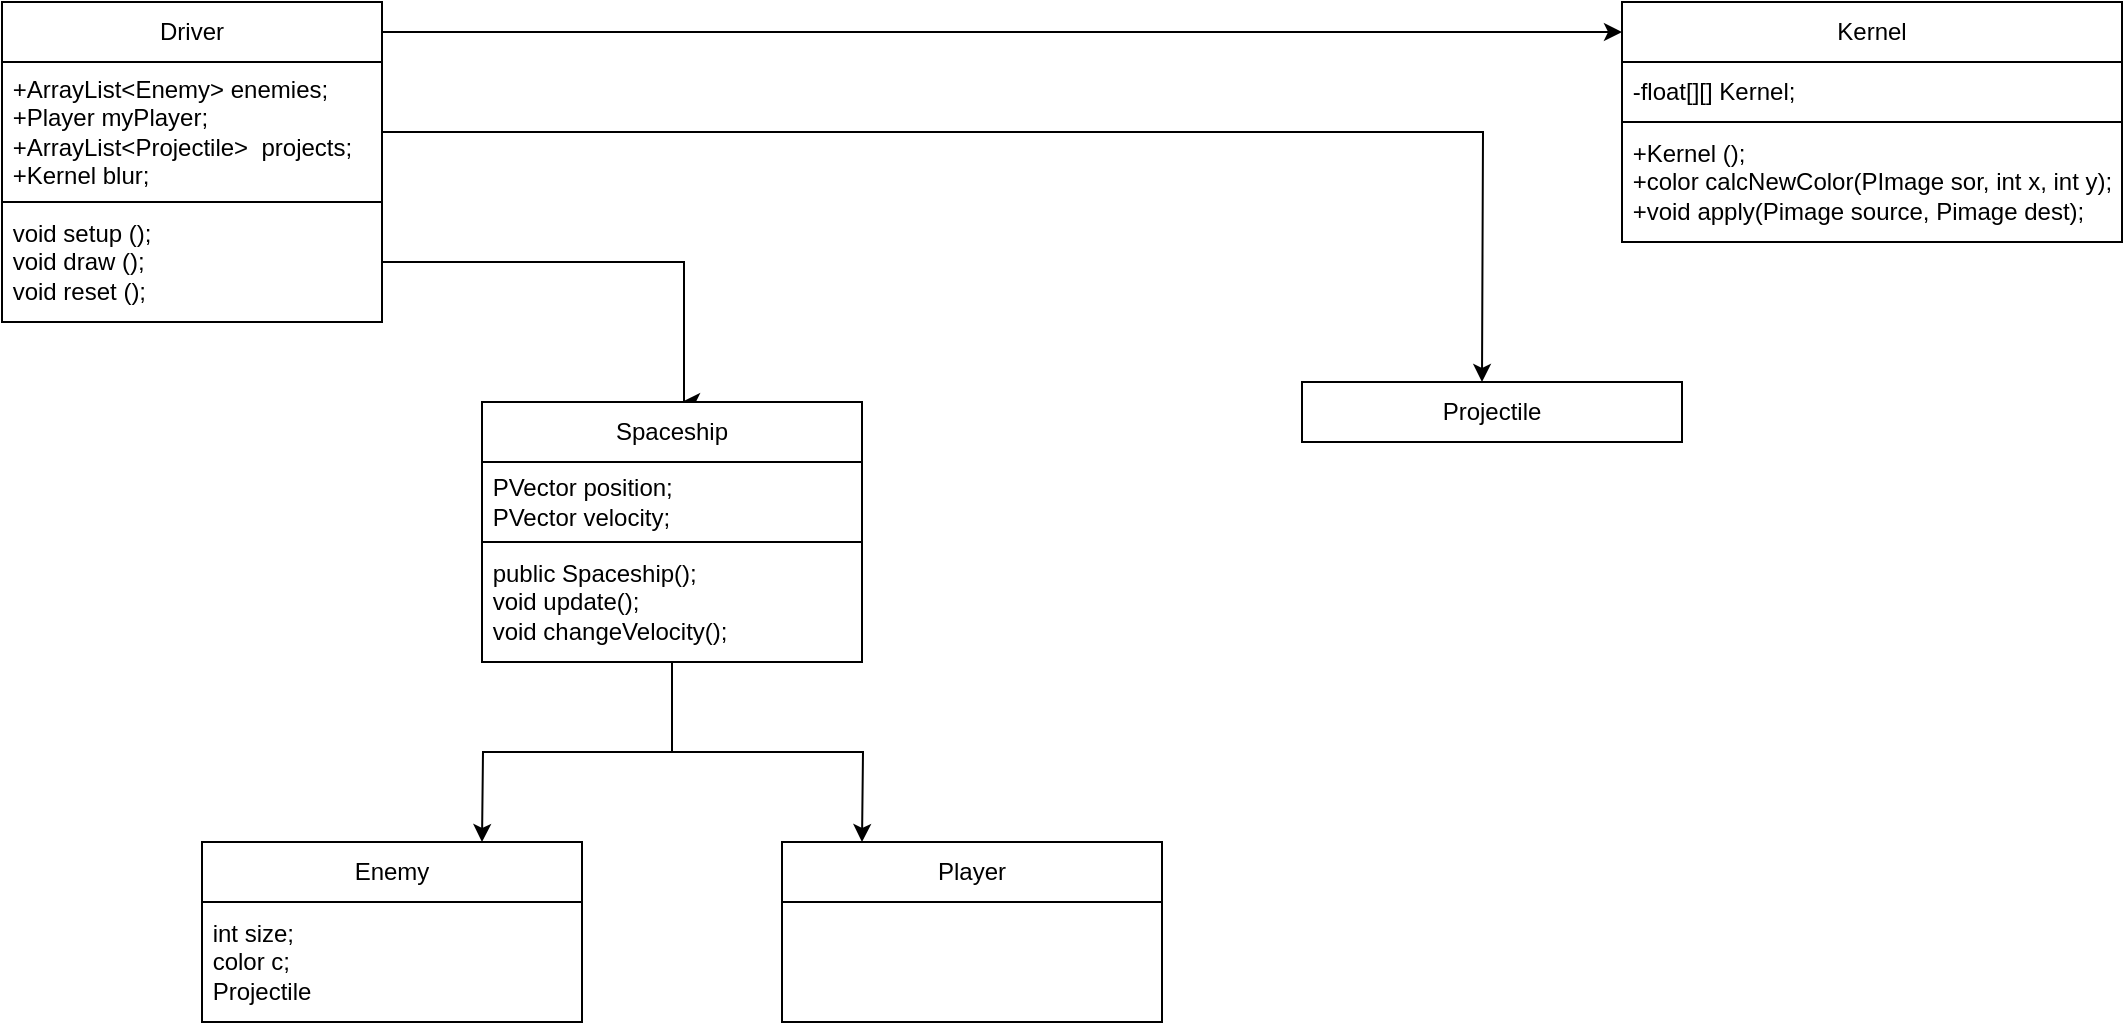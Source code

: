 <mxfile version="21.3.2" type="github">
  <diagram name="Page-1" id="e7e014a7-5840-1c2e-5031-d8a46d1fe8dd">
    <mxGraphModel dx="1221" dy="686" grid="1" gridSize="10" guides="1" tooltips="1" connect="1" arrows="1" fold="1" page="1" pageScale="1" pageWidth="1169" pageHeight="826" background="none" math="0" shadow="0">
      <root>
        <mxCell id="0" />
        <mxCell id="1" parent="0" />
        <mxCell id="Bj3Egmkld3hF2YVUXplE-45" style="edgeStyle=orthogonalEdgeStyle;rounded=0;orthogonalLoop=1;jettySize=auto;html=1;entryX=0;entryY=0.5;entryDx=0;entryDy=0;" edge="1" parent="1" source="Bj3Egmkld3hF2YVUXplE-41" target="Bj3Egmkld3hF2YVUXplE-48">
          <mxGeometry relative="1" as="geometry">
            <mxPoint x="440" y="135" as="targetPoint" />
          </mxGeometry>
        </mxCell>
        <mxCell id="Bj3Egmkld3hF2YVUXplE-41" value="Driver" style="rounded=0;whiteSpace=wrap;html=1;" vertex="1" parent="1">
          <mxGeometry x="60" y="120" width="190" height="30" as="geometry" />
        </mxCell>
        <mxCell id="Bj3Egmkld3hF2YVUXplE-46" style="edgeStyle=orthogonalEdgeStyle;rounded=0;orthogonalLoop=1;jettySize=auto;html=1;exitX=1;exitY=0.5;exitDx=0;exitDy=0;" edge="1" parent="1" source="Bj3Egmkld3hF2YVUXplE-42">
          <mxGeometry relative="1" as="geometry">
            <mxPoint x="400" y="320" as="targetPoint" />
            <Array as="points">
              <mxPoint x="250" y="250" />
              <mxPoint x="401" y="250" />
            </Array>
          </mxGeometry>
        </mxCell>
        <mxCell id="Bj3Egmkld3hF2YVUXplE-64" style="edgeStyle=orthogonalEdgeStyle;rounded=0;orthogonalLoop=1;jettySize=auto;html=1;exitX=1;exitY=0.5;exitDx=0;exitDy=0;" edge="1" parent="1" source="Bj3Egmkld3hF2YVUXplE-42">
          <mxGeometry relative="1" as="geometry">
            <mxPoint x="800" y="310" as="targetPoint" />
          </mxGeometry>
        </mxCell>
        <mxCell id="Bj3Egmkld3hF2YVUXplE-42" value="&amp;nbsp;+ArrayList&amp;lt;Enemy&amp;gt; enemies;&amp;nbsp;&lt;br&gt;&amp;nbsp;+Player myPlayer;&amp;nbsp;&lt;br&gt;&amp;nbsp;+ArrayList&amp;lt;Projectile&amp;gt;&amp;nbsp; projects;&lt;br&gt;&amp;nbsp;+Kernel blur;&amp;nbsp;&amp;nbsp;" style="rounded=0;whiteSpace=wrap;html=1;align=left;" vertex="1" parent="1">
          <mxGeometry x="60" y="150" width="190" height="70" as="geometry" />
        </mxCell>
        <mxCell id="Bj3Egmkld3hF2YVUXplE-44" value="&amp;nbsp;void setup ();&amp;nbsp;&lt;br&gt;&amp;nbsp;void draw ();&amp;nbsp;&lt;br&gt;&amp;nbsp;void reset ();&amp;nbsp;" style="rounded=0;whiteSpace=wrap;html=1;align=left;" vertex="1" parent="1">
          <mxGeometry x="60" y="220" width="190" height="60" as="geometry" />
        </mxCell>
        <mxCell id="Bj3Egmkld3hF2YVUXplE-48" value="Kernel" style="rounded=0;whiteSpace=wrap;html=1;" vertex="1" parent="1">
          <mxGeometry x="870" y="120" width="250" height="30" as="geometry" />
        </mxCell>
        <mxCell id="Bj3Egmkld3hF2YVUXplE-49" value="&amp;nbsp;-float[][] Kernel;" style="rounded=0;whiteSpace=wrap;html=1;align=left;" vertex="1" parent="1">
          <mxGeometry x="870" y="150" width="250" height="30" as="geometry" />
        </mxCell>
        <mxCell id="Bj3Egmkld3hF2YVUXplE-50" value="&amp;nbsp;+Kernel ();&lt;br&gt;&amp;nbsp;+color calcNewColor(PImage sor, int x, int y);&amp;nbsp;&lt;br&gt;&amp;nbsp;+void apply(Pimage source, Pimage dest);&amp;nbsp;" style="rounded=0;whiteSpace=wrap;html=1;align=left;" vertex="1" parent="1">
          <mxGeometry x="870" y="180" width="250" height="60" as="geometry" />
        </mxCell>
        <mxCell id="Bj3Egmkld3hF2YVUXplE-52" value="Spaceship" style="rounded=0;whiteSpace=wrap;html=1;" vertex="1" parent="1">
          <mxGeometry x="300" y="320" width="190" height="30" as="geometry" />
        </mxCell>
        <mxCell id="Bj3Egmkld3hF2YVUXplE-53" value="&amp;nbsp;PVector position;&amp;nbsp;&lt;br&gt;&amp;nbsp;PVector velocity;&amp;nbsp;" style="rounded=0;whiteSpace=wrap;html=1;align=left;" vertex="1" parent="1">
          <mxGeometry x="300" y="350" width="190" height="40" as="geometry" />
        </mxCell>
        <mxCell id="Bj3Egmkld3hF2YVUXplE-56" style="edgeStyle=orthogonalEdgeStyle;rounded=0;orthogonalLoop=1;jettySize=auto;html=1;" edge="1" parent="1" source="Bj3Egmkld3hF2YVUXplE-54">
          <mxGeometry relative="1" as="geometry">
            <mxPoint x="300" y="540" as="targetPoint" />
          </mxGeometry>
        </mxCell>
        <mxCell id="Bj3Egmkld3hF2YVUXplE-57" style="edgeStyle=orthogonalEdgeStyle;rounded=0;orthogonalLoop=1;jettySize=auto;html=1;" edge="1" parent="1" source="Bj3Egmkld3hF2YVUXplE-54">
          <mxGeometry relative="1" as="geometry">
            <mxPoint x="490" y="540" as="targetPoint" />
          </mxGeometry>
        </mxCell>
        <mxCell id="Bj3Egmkld3hF2YVUXplE-54" value="&amp;nbsp;public Spaceship();&amp;nbsp;&lt;br&gt;&amp;nbsp;void update();&amp;nbsp;&lt;br&gt;&amp;nbsp;void changeVelocity();&amp;nbsp;" style="rounded=0;whiteSpace=wrap;html=1;align=left;" vertex="1" parent="1">
          <mxGeometry x="300" y="390" width="190" height="60" as="geometry" />
        </mxCell>
        <mxCell id="Bj3Egmkld3hF2YVUXplE-59" value="Player" style="rounded=0;whiteSpace=wrap;html=1;" vertex="1" parent="1">
          <mxGeometry x="450" y="540" width="190" height="30" as="geometry" />
        </mxCell>
        <mxCell id="Bj3Egmkld3hF2YVUXplE-60" value="Enemy" style="rounded=0;whiteSpace=wrap;html=1;" vertex="1" parent="1">
          <mxGeometry x="160" y="540" width="190" height="30" as="geometry" />
        </mxCell>
        <mxCell id="Bj3Egmkld3hF2YVUXplE-62" value="&amp;nbsp;int size;&amp;nbsp;&lt;br&gt;&amp;nbsp;color c;&amp;nbsp;&lt;br&gt;&amp;nbsp;Projectile&amp;nbsp;" style="rounded=0;whiteSpace=wrap;html=1;align=left;" vertex="1" parent="1">
          <mxGeometry x="160" y="570" width="190" height="60" as="geometry" />
        </mxCell>
        <mxCell id="Bj3Egmkld3hF2YVUXplE-63" value="" style="rounded=0;whiteSpace=wrap;html=1;" vertex="1" parent="1">
          <mxGeometry x="450" y="570" width="190" height="60" as="geometry" />
        </mxCell>
        <mxCell id="Bj3Egmkld3hF2YVUXplE-66" value="Projectile" style="rounded=0;whiteSpace=wrap;html=1;" vertex="1" parent="1">
          <mxGeometry x="710" y="310" width="190" height="30" as="geometry" />
        </mxCell>
      </root>
    </mxGraphModel>
  </diagram>
</mxfile>
